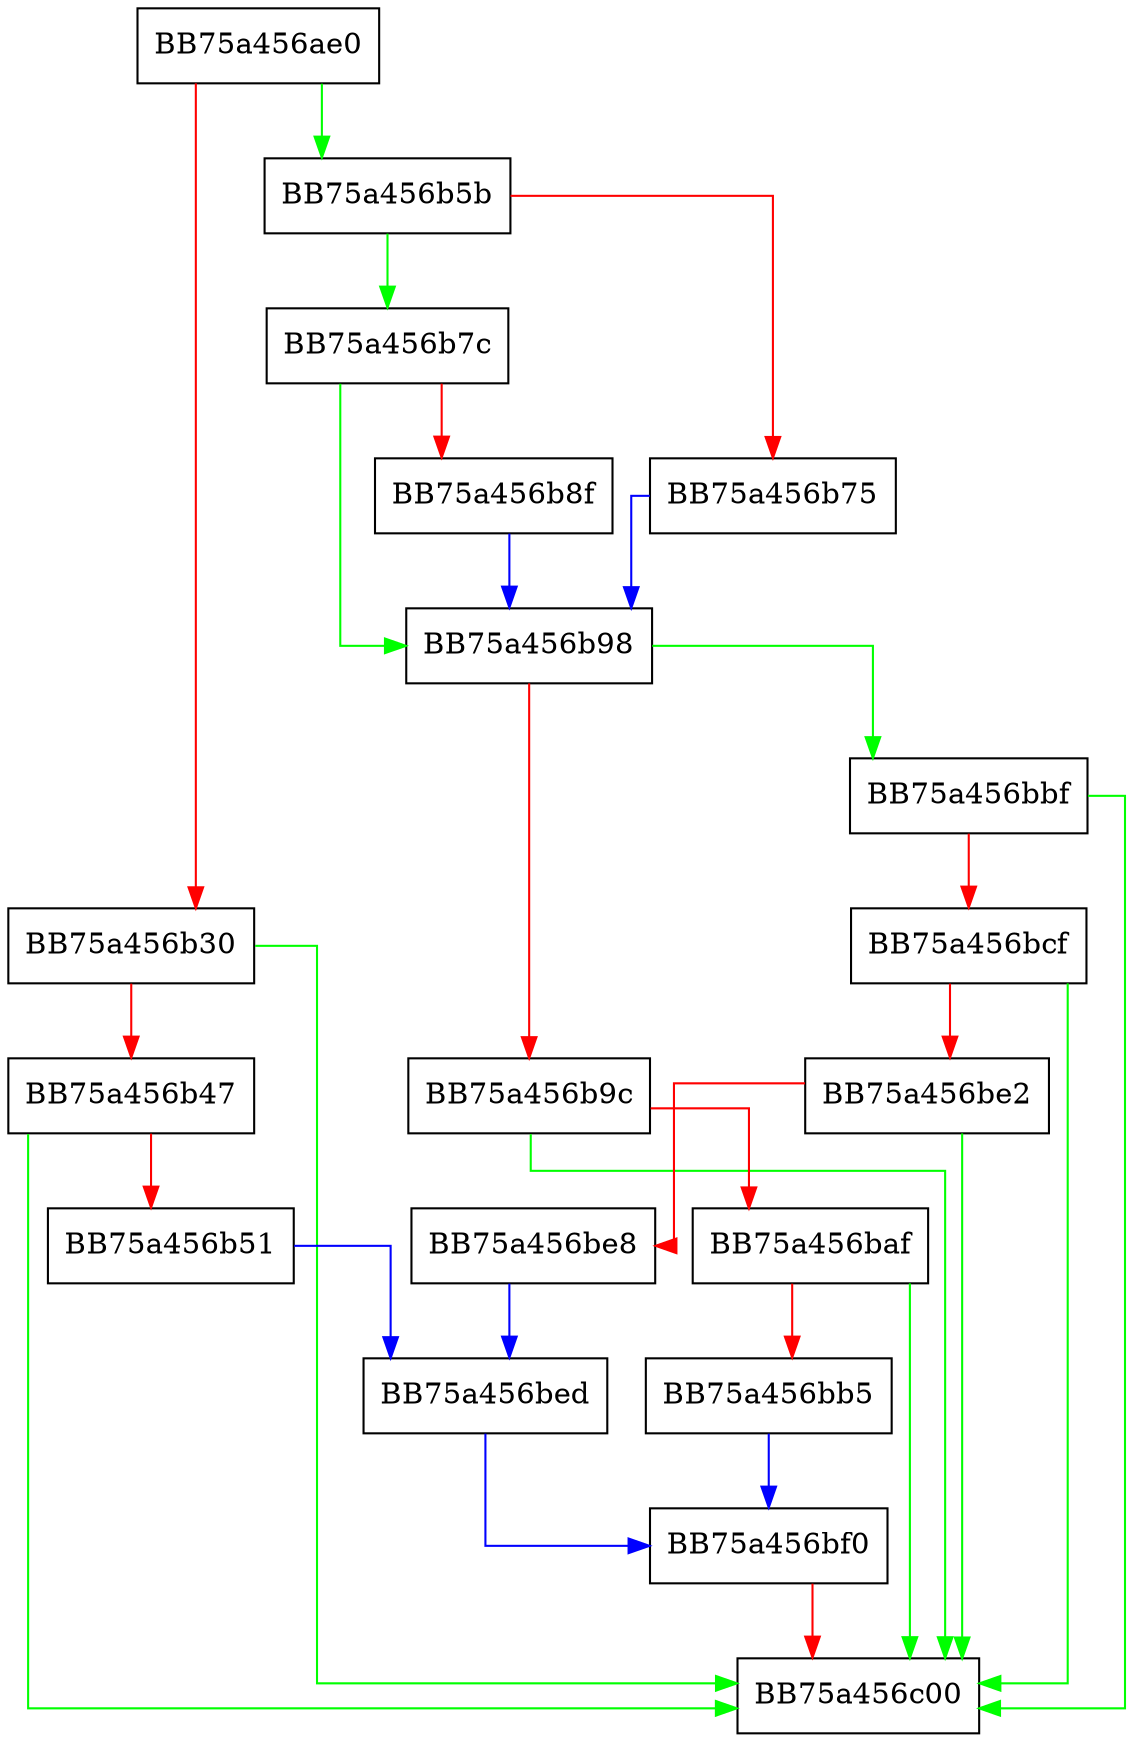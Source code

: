 digraph Maintenance {
  node [shape="box"];
  graph [splines=ortho];
  BB75a456ae0 -> BB75a456b5b [color="green"];
  BB75a456ae0 -> BB75a456b30 [color="red"];
  BB75a456b30 -> BB75a456c00 [color="green"];
  BB75a456b30 -> BB75a456b47 [color="red"];
  BB75a456b47 -> BB75a456c00 [color="green"];
  BB75a456b47 -> BB75a456b51 [color="red"];
  BB75a456b51 -> BB75a456bed [color="blue"];
  BB75a456b5b -> BB75a456b7c [color="green"];
  BB75a456b5b -> BB75a456b75 [color="red"];
  BB75a456b75 -> BB75a456b98 [color="blue"];
  BB75a456b7c -> BB75a456b98 [color="green"];
  BB75a456b7c -> BB75a456b8f [color="red"];
  BB75a456b8f -> BB75a456b98 [color="blue"];
  BB75a456b98 -> BB75a456bbf [color="green"];
  BB75a456b98 -> BB75a456b9c [color="red"];
  BB75a456b9c -> BB75a456c00 [color="green"];
  BB75a456b9c -> BB75a456baf [color="red"];
  BB75a456baf -> BB75a456c00 [color="green"];
  BB75a456baf -> BB75a456bb5 [color="red"];
  BB75a456bb5 -> BB75a456bf0 [color="blue"];
  BB75a456bbf -> BB75a456c00 [color="green"];
  BB75a456bbf -> BB75a456bcf [color="red"];
  BB75a456bcf -> BB75a456c00 [color="green"];
  BB75a456bcf -> BB75a456be2 [color="red"];
  BB75a456be2 -> BB75a456c00 [color="green"];
  BB75a456be2 -> BB75a456be8 [color="red"];
  BB75a456be8 -> BB75a456bed [color="blue"];
  BB75a456bed -> BB75a456bf0 [color="blue"];
  BB75a456bf0 -> BB75a456c00 [color="red"];
}